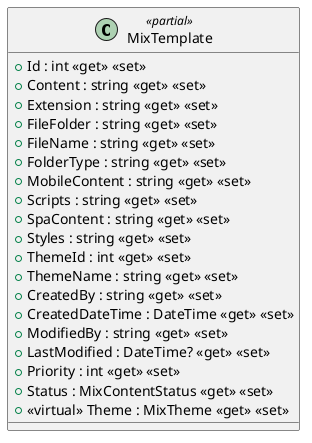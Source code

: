 @startuml
class MixTemplate <<partial>> {
    + Id : int <<get>> <<set>>
    + Content : string <<get>> <<set>>
    + Extension : string <<get>> <<set>>
    + FileFolder : string <<get>> <<set>>
    + FileName : string <<get>> <<set>>
    + FolderType : string <<get>> <<set>>
    + MobileContent : string <<get>> <<set>>
    + Scripts : string <<get>> <<set>>
    + SpaContent : string <<get>> <<set>>
    + Styles : string <<get>> <<set>>
    + ThemeId : int <<get>> <<set>>
    + ThemeName : string <<get>> <<set>>
    + CreatedBy : string <<get>> <<set>>
    + CreatedDateTime : DateTime <<get>> <<set>>
    + ModifiedBy : string <<get>> <<set>>
    + LastModified : DateTime? <<get>> <<set>>
    + Priority : int <<get>> <<set>>
    + Status : MixContentStatus <<get>> <<set>>
    + <<virtual>> Theme : MixTheme <<get>> <<set>>
}
@enduml
